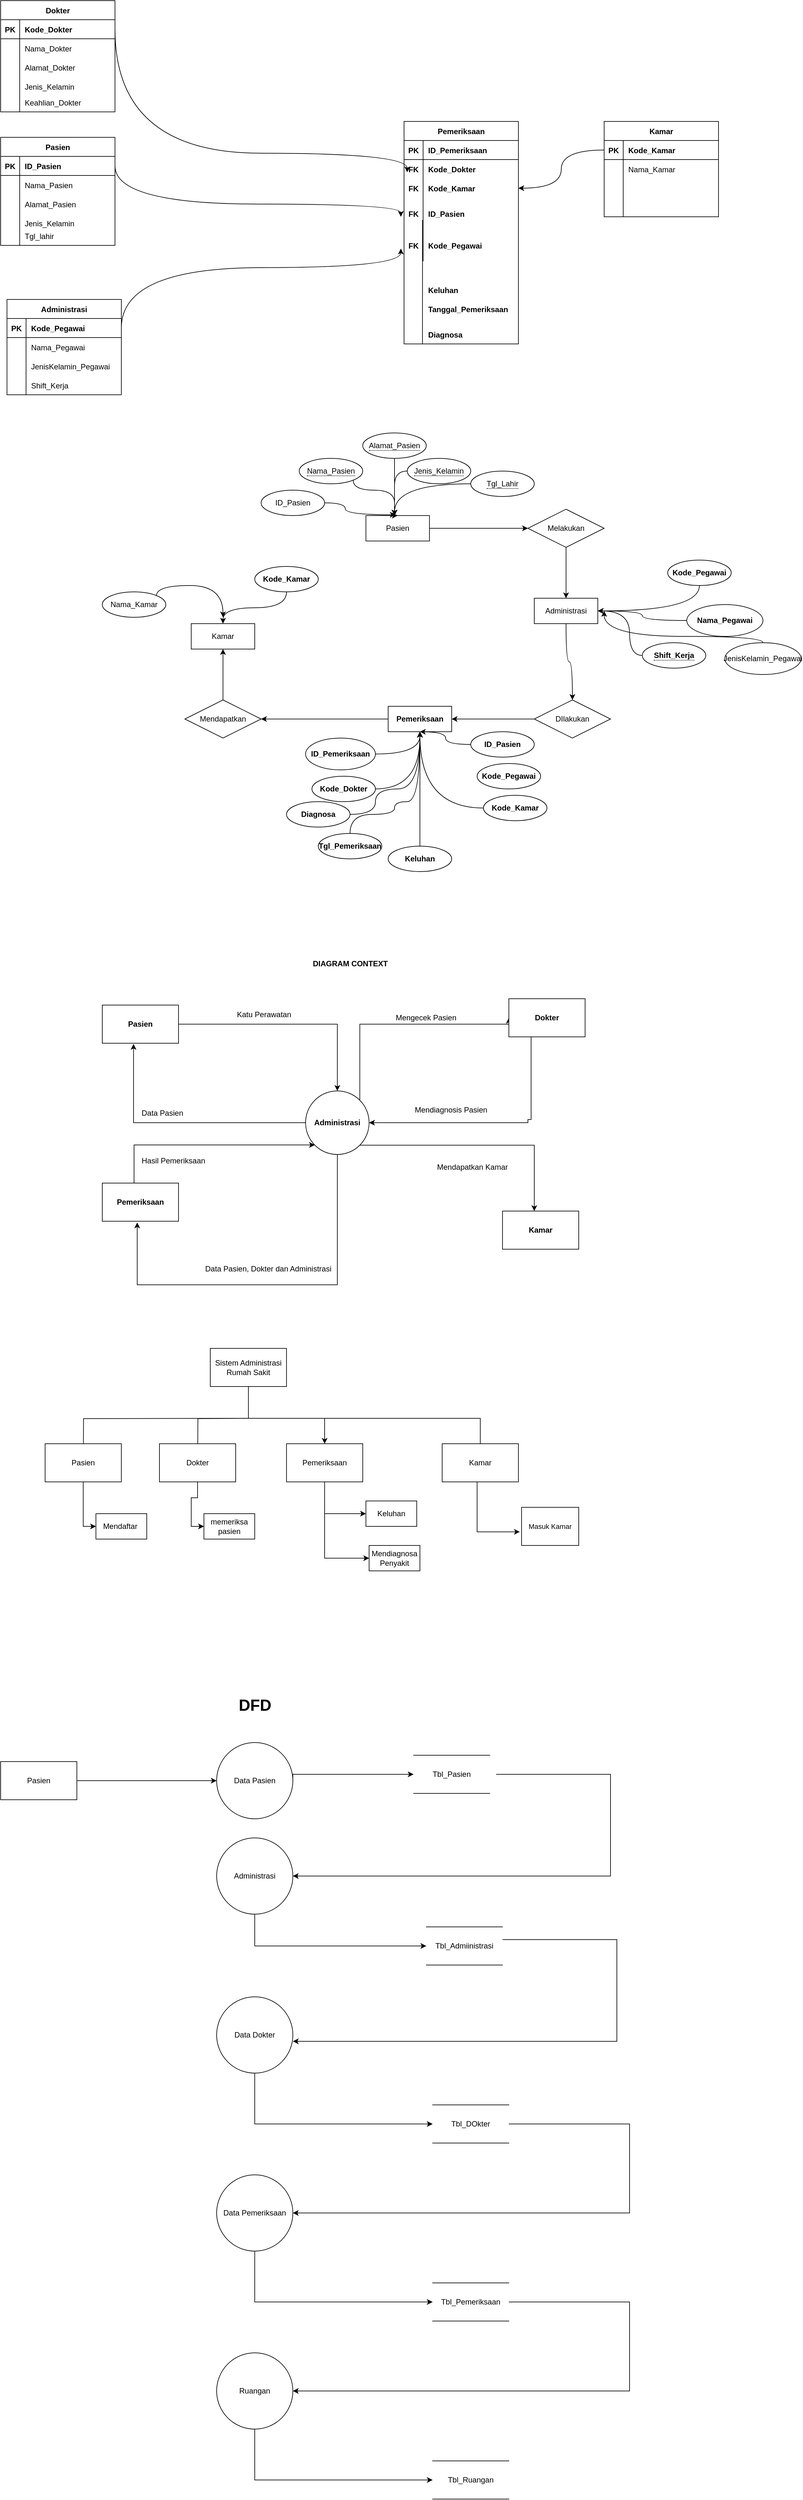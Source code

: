 <mxfile version="20.4.1" type="github">
  <diagram id="4Zpf0-BWA_fjd_u1uYxs" name="Halaman-1">
    <mxGraphModel dx="2074" dy="1794" grid="1" gridSize="10" guides="1" tooltips="1" connect="1" arrows="1" fold="1" page="1" pageScale="1" pageWidth="827" pageHeight="1169" math="0" shadow="0">
      <root>
        <mxCell id="0" />
        <mxCell id="1" parent="0" />
        <mxCell id="i0vCOCOfqdjtQRk0yR_S-37" value="Pasien" style="shape=table;startSize=30;container=1;collapsible=1;childLayout=tableLayout;fixedRows=1;rowLines=0;fontStyle=1;align=center;resizeLast=1;" parent="1" vertex="1">
          <mxGeometry x="-160" y="5" width="180" height="170" as="geometry" />
        </mxCell>
        <mxCell id="i0vCOCOfqdjtQRk0yR_S-38" value="" style="shape=tableRow;horizontal=0;startSize=0;swimlaneHead=0;swimlaneBody=0;fillColor=none;collapsible=0;dropTarget=0;points=[[0,0.5],[1,0.5]];portConstraint=eastwest;top=0;left=0;right=0;bottom=1;" parent="i0vCOCOfqdjtQRk0yR_S-37" vertex="1">
          <mxGeometry y="30" width="180" height="30" as="geometry" />
        </mxCell>
        <mxCell id="i0vCOCOfqdjtQRk0yR_S-39" value="PK" style="shape=partialRectangle;connectable=0;fillColor=none;top=0;left=0;bottom=0;right=0;fontStyle=1;overflow=hidden;" parent="i0vCOCOfqdjtQRk0yR_S-38" vertex="1">
          <mxGeometry width="30" height="30" as="geometry">
            <mxRectangle width="30" height="30" as="alternateBounds" />
          </mxGeometry>
        </mxCell>
        <mxCell id="i0vCOCOfqdjtQRk0yR_S-40" value="ID_Pasien" style="shape=partialRectangle;connectable=0;fillColor=none;top=0;left=0;bottom=0;right=0;align=left;spacingLeft=6;fontStyle=1;overflow=hidden;" parent="i0vCOCOfqdjtQRk0yR_S-38" vertex="1">
          <mxGeometry x="30" width="150" height="30" as="geometry">
            <mxRectangle width="150" height="30" as="alternateBounds" />
          </mxGeometry>
        </mxCell>
        <mxCell id="i0vCOCOfqdjtQRk0yR_S-41" value="" style="shape=tableRow;horizontal=0;startSize=0;swimlaneHead=0;swimlaneBody=0;fillColor=none;collapsible=0;dropTarget=0;points=[[0,0.5],[1,0.5]];portConstraint=eastwest;top=0;left=0;right=0;bottom=0;" parent="i0vCOCOfqdjtQRk0yR_S-37" vertex="1">
          <mxGeometry y="60" width="180" height="30" as="geometry" />
        </mxCell>
        <mxCell id="i0vCOCOfqdjtQRk0yR_S-42" value="" style="shape=partialRectangle;connectable=0;fillColor=none;top=0;left=0;bottom=0;right=0;editable=1;overflow=hidden;" parent="i0vCOCOfqdjtQRk0yR_S-41" vertex="1">
          <mxGeometry width="30" height="30" as="geometry">
            <mxRectangle width="30" height="30" as="alternateBounds" />
          </mxGeometry>
        </mxCell>
        <mxCell id="i0vCOCOfqdjtQRk0yR_S-43" value="Nama_Pasien" style="shape=partialRectangle;connectable=0;fillColor=none;top=0;left=0;bottom=0;right=0;align=left;spacingLeft=6;overflow=hidden;" parent="i0vCOCOfqdjtQRk0yR_S-41" vertex="1">
          <mxGeometry x="30" width="150" height="30" as="geometry">
            <mxRectangle width="150" height="30" as="alternateBounds" />
          </mxGeometry>
        </mxCell>
        <mxCell id="i0vCOCOfqdjtQRk0yR_S-44" value="" style="shape=tableRow;horizontal=0;startSize=0;swimlaneHead=0;swimlaneBody=0;fillColor=none;collapsible=0;dropTarget=0;points=[[0,0.5],[1,0.5]];portConstraint=eastwest;top=0;left=0;right=0;bottom=0;" parent="i0vCOCOfqdjtQRk0yR_S-37" vertex="1">
          <mxGeometry y="90" width="180" height="30" as="geometry" />
        </mxCell>
        <mxCell id="i0vCOCOfqdjtQRk0yR_S-45" value="" style="shape=partialRectangle;connectable=0;fillColor=none;top=0;left=0;bottom=0;right=0;editable=1;overflow=hidden;" parent="i0vCOCOfqdjtQRk0yR_S-44" vertex="1">
          <mxGeometry width="30" height="30" as="geometry">
            <mxRectangle width="30" height="30" as="alternateBounds" />
          </mxGeometry>
        </mxCell>
        <mxCell id="i0vCOCOfqdjtQRk0yR_S-46" value="Alamat_Pasien" style="shape=partialRectangle;connectable=0;fillColor=none;top=0;left=0;bottom=0;right=0;align=left;spacingLeft=6;overflow=hidden;" parent="i0vCOCOfqdjtQRk0yR_S-44" vertex="1">
          <mxGeometry x="30" width="150" height="30" as="geometry">
            <mxRectangle width="150" height="30" as="alternateBounds" />
          </mxGeometry>
        </mxCell>
        <mxCell id="i0vCOCOfqdjtQRk0yR_S-47" value="" style="shape=tableRow;horizontal=0;startSize=0;swimlaneHead=0;swimlaneBody=0;fillColor=none;collapsible=0;dropTarget=0;points=[[0,0.5],[1,0.5]];portConstraint=eastwest;top=0;left=0;right=0;bottom=0;" parent="i0vCOCOfqdjtQRk0yR_S-37" vertex="1">
          <mxGeometry y="120" width="180" height="30" as="geometry" />
        </mxCell>
        <mxCell id="i0vCOCOfqdjtQRk0yR_S-48" value="" style="shape=partialRectangle;connectable=0;fillColor=none;top=0;left=0;bottom=0;right=0;editable=1;overflow=hidden;" parent="i0vCOCOfqdjtQRk0yR_S-47" vertex="1">
          <mxGeometry width="30" height="30" as="geometry">
            <mxRectangle width="30" height="30" as="alternateBounds" />
          </mxGeometry>
        </mxCell>
        <mxCell id="i0vCOCOfqdjtQRk0yR_S-49" value="Jenis_Kelamin" style="shape=partialRectangle;connectable=0;fillColor=none;top=0;left=0;bottom=0;right=0;align=left;spacingLeft=6;overflow=hidden;" parent="i0vCOCOfqdjtQRk0yR_S-47" vertex="1">
          <mxGeometry x="30" width="150" height="30" as="geometry">
            <mxRectangle width="150" height="30" as="alternateBounds" />
          </mxGeometry>
        </mxCell>
        <mxCell id="i0vCOCOfqdjtQRk0yR_S-64" style="edgeStyle=orthogonalEdgeStyle;curved=1;rounded=0;orthogonalLoop=1;jettySize=auto;html=1;entryX=0;entryY=0.5;entryDx=0;entryDy=0;" parent="1" source="i0vCOCOfqdjtQRk0yR_S-65" target="i0vCOCOfqdjtQRk0yR_S-69" edge="1">
          <mxGeometry relative="1" as="geometry" />
        </mxCell>
        <mxCell id="i0vCOCOfqdjtQRk0yR_S-65" value="Pasien" style="whiteSpace=wrap;html=1;align=center;" parent="1" vertex="1">
          <mxGeometry x="415" y="600" width="100" height="40" as="geometry" />
        </mxCell>
        <mxCell id="i0vCOCOfqdjtQRk0yR_S-66" style="edgeStyle=orthogonalEdgeStyle;curved=1;rounded=0;orthogonalLoop=1;jettySize=auto;html=1;entryX=0.5;entryY=0;entryDx=0;entryDy=0;" parent="1" source="i0vCOCOfqdjtQRk0yR_S-67" target="i0vCOCOfqdjtQRk0yR_S-73" edge="1">
          <mxGeometry relative="1" as="geometry" />
        </mxCell>
        <mxCell id="i0vCOCOfqdjtQRk0yR_S-67" value="Administrasi" style="whiteSpace=wrap;html=1;align=center;" parent="1" vertex="1">
          <mxGeometry x="680" y="730" width="100" height="40" as="geometry" />
        </mxCell>
        <mxCell id="i0vCOCOfqdjtQRk0yR_S-68" style="edgeStyle=orthogonalEdgeStyle;curved=1;rounded=0;orthogonalLoop=1;jettySize=auto;html=1;exitX=0.5;exitY=1;exitDx=0;exitDy=0;entryX=0.5;entryY=0;entryDx=0;entryDy=0;" parent="1" source="i0vCOCOfqdjtQRk0yR_S-69" target="i0vCOCOfqdjtQRk0yR_S-67" edge="1">
          <mxGeometry relative="1" as="geometry" />
        </mxCell>
        <mxCell id="i0vCOCOfqdjtQRk0yR_S-69" value="Melakukan" style="shape=rhombus;perimeter=rhombusPerimeter;whiteSpace=wrap;html=1;align=center;" parent="1" vertex="1">
          <mxGeometry x="670" y="590" width="120" height="60" as="geometry" />
        </mxCell>
        <mxCell id="i0vCOCOfqdjtQRk0yR_S-70" style="edgeStyle=orthogonalEdgeStyle;curved=1;rounded=0;orthogonalLoop=1;jettySize=auto;html=1;entryX=1;entryY=0.5;entryDx=0;entryDy=0;" parent="1" source="i0vCOCOfqdjtQRk0yR_S-71" target="i0vCOCOfqdjtQRk0yR_S-75" edge="1">
          <mxGeometry relative="1" as="geometry">
            <mxPoint x="310" y="920" as="targetPoint" />
          </mxGeometry>
        </mxCell>
        <mxCell id="i0vCOCOfqdjtQRk0yR_S-71" value="&lt;span style=&quot;font-weight: 700;&quot;&gt;Pemeriksaan&lt;/span&gt;" style="whiteSpace=wrap;html=1;align=center;" parent="1" vertex="1">
          <mxGeometry x="450" y="900" width="100" height="40" as="geometry" />
        </mxCell>
        <mxCell id="i0vCOCOfqdjtQRk0yR_S-72" style="edgeStyle=orthogonalEdgeStyle;curved=1;rounded=0;orthogonalLoop=1;jettySize=auto;html=1;" parent="1" source="i0vCOCOfqdjtQRk0yR_S-73" target="i0vCOCOfqdjtQRk0yR_S-71" edge="1">
          <mxGeometry relative="1" as="geometry" />
        </mxCell>
        <mxCell id="i0vCOCOfqdjtQRk0yR_S-73" value="DIlakukan" style="shape=rhombus;perimeter=rhombusPerimeter;whiteSpace=wrap;html=1;align=center;" parent="1" vertex="1">
          <mxGeometry x="680" y="890" width="120" height="60" as="geometry" />
        </mxCell>
        <mxCell id="i0vCOCOfqdjtQRk0yR_S-74" style="edgeStyle=orthogonalEdgeStyle;curved=1;rounded=0;orthogonalLoop=1;jettySize=auto;html=1;entryX=0.5;entryY=1;entryDx=0;entryDy=0;" parent="1" source="i0vCOCOfqdjtQRk0yR_S-75" target="i0vCOCOfqdjtQRk0yR_S-76" edge="1">
          <mxGeometry relative="1" as="geometry" />
        </mxCell>
        <mxCell id="i0vCOCOfqdjtQRk0yR_S-75" value="Mendapatkan" style="shape=rhombus;perimeter=rhombusPerimeter;whiteSpace=wrap;html=1;align=center;" parent="1" vertex="1">
          <mxGeometry x="130" y="890" width="120" height="60" as="geometry" />
        </mxCell>
        <mxCell id="i0vCOCOfqdjtQRk0yR_S-76" value="Kamar" style="whiteSpace=wrap;html=1;align=center;" parent="1" vertex="1">
          <mxGeometry x="140" y="770" width="100" height="40" as="geometry" />
        </mxCell>
        <mxCell id="i0vCOCOfqdjtQRk0yR_S-77" style="edgeStyle=orthogonalEdgeStyle;rounded=0;orthogonalLoop=1;jettySize=auto;html=1;curved=1;entryX=0.468;entryY=-0.032;entryDx=0;entryDy=0;entryPerimeter=0;" parent="1" source="i0vCOCOfqdjtQRk0yR_S-78" target="i0vCOCOfqdjtQRk0yR_S-65" edge="1">
          <mxGeometry relative="1" as="geometry">
            <mxPoint x="410" y="610" as="targetPoint" />
          </mxGeometry>
        </mxCell>
        <mxCell id="i0vCOCOfqdjtQRk0yR_S-78" value="ID_Pasien" style="ellipse;whiteSpace=wrap;html=1;align=center;" parent="1" vertex="1">
          <mxGeometry x="250" y="560" width="100" height="40" as="geometry" />
        </mxCell>
        <mxCell id="i0vCOCOfqdjtQRk0yR_S-79" style="edgeStyle=orthogonalEdgeStyle;curved=1;rounded=0;orthogonalLoop=1;jettySize=auto;html=1;entryX=0.5;entryY=0;entryDx=0;entryDy=0;" parent="1" source="i0vCOCOfqdjtQRk0yR_S-80" target="i0vCOCOfqdjtQRk0yR_S-65" edge="1">
          <mxGeometry relative="1" as="geometry">
            <Array as="points">
              <mxPoint x="395" y="560" />
              <mxPoint x="460" y="560" />
              <mxPoint x="460" y="600" />
            </Array>
          </mxGeometry>
        </mxCell>
        <mxCell id="i0vCOCOfqdjtQRk0yR_S-80" value="&lt;span style=&quot;border-bottom: 1px dotted&quot;&gt;Nama_Pasien&lt;/span&gt;" style="ellipse;whiteSpace=wrap;html=1;align=center;" parent="1" vertex="1">
          <mxGeometry x="310" y="510" width="100" height="40" as="geometry" />
        </mxCell>
        <mxCell id="i0vCOCOfqdjtQRk0yR_S-81" style="edgeStyle=orthogonalEdgeStyle;curved=1;rounded=0;orthogonalLoop=1;jettySize=auto;html=1;" parent="1" source="i0vCOCOfqdjtQRk0yR_S-82" edge="1">
          <mxGeometry relative="1" as="geometry">
            <mxPoint x="460" y="600" as="targetPoint" />
          </mxGeometry>
        </mxCell>
        <mxCell id="i0vCOCOfqdjtQRk0yR_S-82" value="&lt;span style=&quot;border-bottom: 1px dotted&quot;&gt;Alamat_Pasien&lt;/span&gt;" style="ellipse;whiteSpace=wrap;html=1;align=center;" parent="1" vertex="1">
          <mxGeometry x="410" y="470" width="100" height="40" as="geometry" />
        </mxCell>
        <mxCell id="i0vCOCOfqdjtQRk0yR_S-83" style="edgeStyle=orthogonalEdgeStyle;curved=1;rounded=0;orthogonalLoop=1;jettySize=auto;html=1;" parent="1" source="i0vCOCOfqdjtQRk0yR_S-84" edge="1">
          <mxGeometry relative="1" as="geometry">
            <mxPoint x="460" y="600" as="targetPoint" />
          </mxGeometry>
        </mxCell>
        <mxCell id="i0vCOCOfqdjtQRk0yR_S-84" value="&lt;span style=&quot;border-bottom: 1px dotted&quot;&gt;Jenis_Kelamin&lt;/span&gt;" style="ellipse;whiteSpace=wrap;html=1;align=center;" parent="1" vertex="1">
          <mxGeometry x="480" y="510" width="100" height="40" as="geometry" />
        </mxCell>
        <mxCell id="i0vCOCOfqdjtQRk0yR_S-85" style="edgeStyle=orthogonalEdgeStyle;curved=1;rounded=0;orthogonalLoop=1;jettySize=auto;html=1;" parent="1" source="i0vCOCOfqdjtQRk0yR_S-82" edge="1">
          <mxGeometry relative="1" as="geometry">
            <mxPoint x="520.0" y="550" as="sourcePoint" />
            <mxPoint x="460" y="600" as="targetPoint" />
          </mxGeometry>
        </mxCell>
        <mxCell id="i0vCOCOfqdjtQRk0yR_S-88" style="edgeStyle=orthogonalEdgeStyle;curved=1;rounded=0;orthogonalLoop=1;jettySize=auto;html=1;" parent="1" source="i0vCOCOfqdjtQRk0yR_S-89" edge="1">
          <mxGeometry relative="1" as="geometry">
            <mxPoint x="780" y="750" as="targetPoint" />
            <Array as="points">
              <mxPoint x="940" y="750" />
            </Array>
          </mxGeometry>
        </mxCell>
        <mxCell id="i0vCOCOfqdjtQRk0yR_S-89" value="&lt;span style=&quot;font-weight: 700; text-align: left;&quot;&gt;Kode_Pegawai&lt;/span&gt;" style="ellipse;whiteSpace=wrap;html=1;align=center;" parent="1" vertex="1">
          <mxGeometry x="890" y="670" width="100" height="40" as="geometry" />
        </mxCell>
        <mxCell id="i0vCOCOfqdjtQRk0yR_S-92" style="edgeStyle=orthogonalEdgeStyle;curved=1;rounded=0;orthogonalLoop=1;jettySize=auto;html=1;" parent="1" source="i0vCOCOfqdjtQRk0yR_S-93" edge="1">
          <mxGeometry relative="1" as="geometry">
            <mxPoint x="780" y="750" as="targetPoint" />
            <Array as="points">
              <mxPoint x="830" y="750" />
            </Array>
          </mxGeometry>
        </mxCell>
        <mxCell id="i0vCOCOfqdjtQRk0yR_S-93" value="&lt;span style=&quot;border-bottom: 1px dotted&quot;&gt;&lt;b&gt;Shift_Kerja&lt;/b&gt;&lt;/span&gt;" style="ellipse;whiteSpace=wrap;html=1;align=center;" parent="1" vertex="1">
          <mxGeometry x="850" y="800" width="100" height="40" as="geometry" />
        </mxCell>
        <mxCell id="i0vCOCOfqdjtQRk0yR_S-94" style="edgeStyle=orthogonalEdgeStyle;curved=1;rounded=0;orthogonalLoop=1;jettySize=auto;html=1;" parent="1" source="i0vCOCOfqdjtQRk0yR_S-95" edge="1">
          <mxGeometry relative="1" as="geometry">
            <mxPoint x="500" y="940" as="targetPoint" />
          </mxGeometry>
        </mxCell>
        <mxCell id="i0vCOCOfqdjtQRk0yR_S-95" value="&lt;span style=&quot;font-weight: 700; text-align: left;&quot;&gt;ID_Pasien&lt;/span&gt;" style="ellipse;whiteSpace=wrap;html=1;align=center;" parent="1" vertex="1">
          <mxGeometry x="580" y="940" width="100" height="40" as="geometry" />
        </mxCell>
        <mxCell id="i0vCOCOfqdjtQRk0yR_S-96" style="edgeStyle=orthogonalEdgeStyle;curved=1;rounded=0;orthogonalLoop=1;jettySize=auto;html=1;" parent="1" source="i0vCOCOfqdjtQRk0yR_S-97" edge="1">
          <mxGeometry relative="1" as="geometry">
            <mxPoint x="500" y="940" as="targetPoint" />
          </mxGeometry>
        </mxCell>
        <mxCell id="i0vCOCOfqdjtQRk0yR_S-97" value="&lt;span style=&quot;font-weight: 700; text-align: left;&quot;&gt;Kode_Dokter&lt;/span&gt;" style="ellipse;whiteSpace=wrap;html=1;align=center;" parent="1" vertex="1">
          <mxGeometry x="330" y="1010" width="100" height="40" as="geometry" />
        </mxCell>
        <mxCell id="i0vCOCOfqdjtQRk0yR_S-98" style="edgeStyle=orthogonalEdgeStyle;curved=1;rounded=0;orthogonalLoop=1;jettySize=auto;html=1;" parent="1" source="i0vCOCOfqdjtQRk0yR_S-99" edge="1">
          <mxGeometry relative="1" as="geometry">
            <mxPoint x="500" y="940" as="targetPoint" />
          </mxGeometry>
        </mxCell>
        <mxCell id="i0vCOCOfqdjtQRk0yR_S-99" value="&lt;span style=&quot;font-weight: 700; text-align: left;&quot;&gt;Kode_Kamar&lt;/span&gt;" style="ellipse;whiteSpace=wrap;html=1;align=center;" parent="1" vertex="1">
          <mxGeometry x="600" y="1040" width="100" height="40" as="geometry" />
        </mxCell>
        <mxCell id="i0vCOCOfqdjtQRk0yR_S-100" style="edgeStyle=orthogonalEdgeStyle;curved=1;rounded=0;orthogonalLoop=1;jettySize=auto;html=1;entryX=0.5;entryY=1;entryDx=0;entryDy=0;" parent="1" source="i0vCOCOfqdjtQRk0yR_S-101" target="i0vCOCOfqdjtQRk0yR_S-71" edge="1">
          <mxGeometry relative="1" as="geometry" />
        </mxCell>
        <mxCell id="i0vCOCOfqdjtQRk0yR_S-101" value="&lt;span style=&quot;font-weight: 700; text-align: left;&quot;&gt;ID_Pemeriksaan&lt;/span&gt;" style="ellipse;whiteSpace=wrap;html=1;align=center;" parent="1" vertex="1">
          <mxGeometry x="320" y="950" width="110" height="50" as="geometry" />
        </mxCell>
        <mxCell id="i0vCOCOfqdjtQRk0yR_S-102" style="edgeStyle=orthogonalEdgeStyle;curved=1;rounded=0;orthogonalLoop=1;jettySize=auto;html=1;entryX=0.5;entryY=0;entryDx=0;entryDy=0;" parent="1" source="i0vCOCOfqdjtQRk0yR_S-103" target="i0vCOCOfqdjtQRk0yR_S-76" edge="1">
          <mxGeometry relative="1" as="geometry" />
        </mxCell>
        <mxCell id="i0vCOCOfqdjtQRk0yR_S-103" value="&lt;span style=&quot;font-weight: 700; text-align: left;&quot;&gt;Kode_Kamar&lt;/span&gt;" style="ellipse;whiteSpace=wrap;html=1;align=center;" parent="1" vertex="1">
          <mxGeometry x="240" y="680" width="100" height="40" as="geometry" />
        </mxCell>
        <mxCell id="i0vCOCOfqdjtQRk0yR_S-108" style="edgeStyle=orthogonalEdgeStyle;curved=1;rounded=0;orthogonalLoop=1;jettySize=auto;html=1;exitX=1;exitY=0;exitDx=0;exitDy=0;" parent="1" source="i0vCOCOfqdjtQRk0yR_S-109" edge="1">
          <mxGeometry relative="1" as="geometry">
            <mxPoint x="190" y="760.0" as="targetPoint" />
            <Array as="points">
              <mxPoint x="85" y="710" />
              <mxPoint x="190" y="710" />
            </Array>
          </mxGeometry>
        </mxCell>
        <mxCell id="i0vCOCOfqdjtQRk0yR_S-109" value="&lt;span style=&quot;text-align: left;&quot;&gt;Nama_Kamar&lt;/span&gt;" style="ellipse;whiteSpace=wrap;html=1;align=center;" parent="1" vertex="1">
          <mxGeometry y="720" width="100" height="40" as="geometry" />
        </mxCell>
        <mxCell id="i0vCOCOfqdjtQRk0yR_S-110" style="edgeStyle=orthogonalEdgeStyle;rounded=0;orthogonalLoop=1;jettySize=auto;html=1;entryX=1;entryY=0.5;entryDx=0;entryDy=0;curved=1;" parent="1" source="i0vCOCOfqdjtQRk0yR_S-111" target="i0vCOCOfqdjtQRk0yR_S-67" edge="1">
          <mxGeometry relative="1" as="geometry" />
        </mxCell>
        <mxCell id="i0vCOCOfqdjtQRk0yR_S-111" value="&lt;span style=&quot;font-weight: 700; text-align: left;&quot;&gt;Nama_Pegawai&lt;/span&gt;" style="ellipse;whiteSpace=wrap;html=1;align=center;" parent="1" vertex="1">
          <mxGeometry x="920" y="740" width="120" height="50" as="geometry" />
        </mxCell>
        <mxCell id="i0vCOCOfqdjtQRk0yR_S-114" value="" style="endArrow=none;html=1;rounded=0;" parent="1" edge="1">
          <mxGeometry relative="1" as="geometry">
            <mxPoint x="-130" y="35" as="sourcePoint" />
            <mxPoint x="-130" y="175" as="targetPoint" />
          </mxGeometry>
        </mxCell>
        <mxCell id="i0vCOCOfqdjtQRk0yR_S-115" value="" style="shape=tableRow;horizontal=0;startSize=0;swimlaneHead=0;swimlaneBody=0;fillColor=none;collapsible=0;dropTarget=0;points=[[0,0.5],[1,0.5]];portConstraint=eastwest;top=0;left=0;right=0;bottom=0;" parent="1" vertex="1">
          <mxGeometry x="-160" y="145" width="180" height="30" as="geometry" />
        </mxCell>
        <mxCell id="i0vCOCOfqdjtQRk0yR_S-116" value="" style="shape=partialRectangle;connectable=0;fillColor=none;top=0;left=0;bottom=0;right=0;editable=1;overflow=hidden;" parent="i0vCOCOfqdjtQRk0yR_S-115" vertex="1">
          <mxGeometry width="30" height="30" as="geometry">
            <mxRectangle width="30" height="30" as="alternateBounds" />
          </mxGeometry>
        </mxCell>
        <mxCell id="i0vCOCOfqdjtQRk0yR_S-117" value="Tgl_lahir" style="shape=partialRectangle;connectable=0;fillColor=none;top=0;left=0;bottom=0;right=0;align=left;spacingLeft=6;overflow=hidden;" parent="i0vCOCOfqdjtQRk0yR_S-115" vertex="1">
          <mxGeometry x="30" width="150" height="30" as="geometry">
            <mxRectangle width="150" height="30" as="alternateBounds" />
          </mxGeometry>
        </mxCell>
        <mxCell id="i0vCOCOfqdjtQRk0yR_S-118" value="&lt;span style=&quot;border-bottom: 1px dotted&quot;&gt;Tgl_Lahir&lt;/span&gt;" style="ellipse;whiteSpace=wrap;html=1;align=center;" parent="1" vertex="1">
          <mxGeometry x="580" y="530" width="100" height="40" as="geometry" />
        </mxCell>
        <mxCell id="i0vCOCOfqdjtQRk0yR_S-119" style="edgeStyle=orthogonalEdgeStyle;curved=1;rounded=0;orthogonalLoop=1;jettySize=auto;html=1;exitX=0;exitY=0.5;exitDx=0;exitDy=0;" parent="1" source="i0vCOCOfqdjtQRk0yR_S-118" edge="1">
          <mxGeometry relative="1" as="geometry">
            <mxPoint x="470" y="520" as="sourcePoint" />
            <mxPoint x="460" y="600" as="targetPoint" />
          </mxGeometry>
        </mxCell>
        <mxCell id="b2p_P8Qh_fXZOz1itjOQ-1" value="Kamar" style="shape=table;startSize=30;container=1;collapsible=1;childLayout=tableLayout;fixedRows=1;rowLines=0;fontStyle=1;align=center;resizeLast=1;" vertex="1" parent="1">
          <mxGeometry x="790" y="-20" width="180" height="150" as="geometry" />
        </mxCell>
        <mxCell id="b2p_P8Qh_fXZOz1itjOQ-2" value="" style="shape=tableRow;horizontal=0;startSize=0;swimlaneHead=0;swimlaneBody=0;fillColor=none;collapsible=0;dropTarget=0;points=[[0,0.5],[1,0.5]];portConstraint=eastwest;top=0;left=0;right=0;bottom=1;" vertex="1" parent="b2p_P8Qh_fXZOz1itjOQ-1">
          <mxGeometry y="30" width="180" height="30" as="geometry" />
        </mxCell>
        <mxCell id="b2p_P8Qh_fXZOz1itjOQ-3" value="PK" style="shape=partialRectangle;connectable=0;fillColor=none;top=0;left=0;bottom=0;right=0;fontStyle=1;overflow=hidden;" vertex="1" parent="b2p_P8Qh_fXZOz1itjOQ-2">
          <mxGeometry width="30" height="30" as="geometry">
            <mxRectangle width="30" height="30" as="alternateBounds" />
          </mxGeometry>
        </mxCell>
        <mxCell id="b2p_P8Qh_fXZOz1itjOQ-4" value="Kode_Kamar" style="shape=partialRectangle;connectable=0;fillColor=none;top=0;left=0;bottom=0;right=0;align=left;spacingLeft=6;fontStyle=1;overflow=hidden;" vertex="1" parent="b2p_P8Qh_fXZOz1itjOQ-2">
          <mxGeometry x="30" width="150" height="30" as="geometry">
            <mxRectangle width="150" height="30" as="alternateBounds" />
          </mxGeometry>
        </mxCell>
        <mxCell id="b2p_P8Qh_fXZOz1itjOQ-5" value="" style="shape=tableRow;horizontal=0;startSize=0;swimlaneHead=0;swimlaneBody=0;fillColor=none;collapsible=0;dropTarget=0;points=[[0,0.5],[1,0.5]];portConstraint=eastwest;top=0;left=0;right=0;bottom=0;" vertex="1" parent="b2p_P8Qh_fXZOz1itjOQ-1">
          <mxGeometry y="60" width="180" height="30" as="geometry" />
        </mxCell>
        <mxCell id="b2p_P8Qh_fXZOz1itjOQ-6" value="" style="shape=partialRectangle;connectable=0;fillColor=none;top=0;left=0;bottom=0;right=0;editable=1;overflow=hidden;" vertex="1" parent="b2p_P8Qh_fXZOz1itjOQ-5">
          <mxGeometry width="30" height="30" as="geometry">
            <mxRectangle width="30" height="30" as="alternateBounds" />
          </mxGeometry>
        </mxCell>
        <mxCell id="b2p_P8Qh_fXZOz1itjOQ-7" value="Nama_Kamar" style="shape=partialRectangle;connectable=0;fillColor=none;top=0;left=0;bottom=0;right=0;align=left;spacingLeft=6;overflow=hidden;" vertex="1" parent="b2p_P8Qh_fXZOz1itjOQ-5">
          <mxGeometry x="30" width="150" height="30" as="geometry">
            <mxRectangle width="150" height="30" as="alternateBounds" />
          </mxGeometry>
        </mxCell>
        <mxCell id="b2p_P8Qh_fXZOz1itjOQ-8" value="" style="shape=tableRow;horizontal=0;startSize=0;swimlaneHead=0;swimlaneBody=0;fillColor=none;collapsible=0;dropTarget=0;points=[[0,0.5],[1,0.5]];portConstraint=eastwest;top=0;left=0;right=0;bottom=0;" vertex="1" parent="b2p_P8Qh_fXZOz1itjOQ-1">
          <mxGeometry y="90" width="180" height="30" as="geometry" />
        </mxCell>
        <mxCell id="b2p_P8Qh_fXZOz1itjOQ-9" value="" style="shape=partialRectangle;connectable=0;fillColor=none;top=0;left=0;bottom=0;right=0;editable=1;overflow=hidden;" vertex="1" parent="b2p_P8Qh_fXZOz1itjOQ-8">
          <mxGeometry width="30" height="30" as="geometry">
            <mxRectangle width="30" height="30" as="alternateBounds" />
          </mxGeometry>
        </mxCell>
        <mxCell id="b2p_P8Qh_fXZOz1itjOQ-10" value="" style="shape=partialRectangle;connectable=0;fillColor=none;top=0;left=0;bottom=0;right=0;align=left;spacingLeft=6;overflow=hidden;" vertex="1" parent="b2p_P8Qh_fXZOz1itjOQ-8">
          <mxGeometry x="30" width="150" height="30" as="geometry">
            <mxRectangle width="150" height="30" as="alternateBounds" />
          </mxGeometry>
        </mxCell>
        <mxCell id="b2p_P8Qh_fXZOz1itjOQ-11" value="" style="shape=tableRow;horizontal=0;startSize=0;swimlaneHead=0;swimlaneBody=0;fillColor=none;collapsible=0;dropTarget=0;points=[[0,0.5],[1,0.5]];portConstraint=eastwest;top=0;left=0;right=0;bottom=0;" vertex="1" parent="b2p_P8Qh_fXZOz1itjOQ-1">
          <mxGeometry y="120" width="180" height="30" as="geometry" />
        </mxCell>
        <mxCell id="b2p_P8Qh_fXZOz1itjOQ-12" value="" style="shape=partialRectangle;connectable=0;fillColor=none;top=0;left=0;bottom=0;right=0;editable=1;overflow=hidden;" vertex="1" parent="b2p_P8Qh_fXZOz1itjOQ-11">
          <mxGeometry width="30" height="30" as="geometry">
            <mxRectangle width="30" height="30" as="alternateBounds" />
          </mxGeometry>
        </mxCell>
        <mxCell id="b2p_P8Qh_fXZOz1itjOQ-13" value="" style="shape=partialRectangle;connectable=0;fillColor=none;top=0;left=0;bottom=0;right=0;align=left;spacingLeft=6;overflow=hidden;" vertex="1" parent="b2p_P8Qh_fXZOz1itjOQ-11">
          <mxGeometry x="30" width="150" height="30" as="geometry">
            <mxRectangle width="150" height="30" as="alternateBounds" />
          </mxGeometry>
        </mxCell>
        <mxCell id="b2p_P8Qh_fXZOz1itjOQ-14" value="Dokter" style="shape=table;startSize=30;container=1;collapsible=1;childLayout=tableLayout;fixedRows=1;rowLines=0;fontStyle=1;align=center;resizeLast=1;" vertex="1" parent="1">
          <mxGeometry x="-160" y="-210" width="180" height="175" as="geometry" />
        </mxCell>
        <mxCell id="b2p_P8Qh_fXZOz1itjOQ-15" value="" style="shape=tableRow;horizontal=0;startSize=0;swimlaneHead=0;swimlaneBody=0;fillColor=none;collapsible=0;dropTarget=0;points=[[0,0.5],[1,0.5]];portConstraint=eastwest;top=0;left=0;right=0;bottom=1;" vertex="1" parent="b2p_P8Qh_fXZOz1itjOQ-14">
          <mxGeometry y="30" width="180" height="30" as="geometry" />
        </mxCell>
        <mxCell id="b2p_P8Qh_fXZOz1itjOQ-16" value="PK" style="shape=partialRectangle;connectable=0;fillColor=none;top=0;left=0;bottom=0;right=0;fontStyle=1;overflow=hidden;" vertex="1" parent="b2p_P8Qh_fXZOz1itjOQ-15">
          <mxGeometry width="30" height="30" as="geometry">
            <mxRectangle width="30" height="30" as="alternateBounds" />
          </mxGeometry>
        </mxCell>
        <mxCell id="b2p_P8Qh_fXZOz1itjOQ-17" value="Kode_Dokter" style="shape=partialRectangle;connectable=0;fillColor=none;top=0;left=0;bottom=0;right=0;align=left;spacingLeft=6;fontStyle=1;overflow=hidden;" vertex="1" parent="b2p_P8Qh_fXZOz1itjOQ-15">
          <mxGeometry x="30" width="150" height="30" as="geometry">
            <mxRectangle width="150" height="30" as="alternateBounds" />
          </mxGeometry>
        </mxCell>
        <mxCell id="b2p_P8Qh_fXZOz1itjOQ-18" value="" style="shape=tableRow;horizontal=0;startSize=0;swimlaneHead=0;swimlaneBody=0;fillColor=none;collapsible=0;dropTarget=0;points=[[0,0.5],[1,0.5]];portConstraint=eastwest;top=0;left=0;right=0;bottom=0;" vertex="1" parent="b2p_P8Qh_fXZOz1itjOQ-14">
          <mxGeometry y="60" width="180" height="30" as="geometry" />
        </mxCell>
        <mxCell id="b2p_P8Qh_fXZOz1itjOQ-19" value="" style="shape=partialRectangle;connectable=0;fillColor=none;top=0;left=0;bottom=0;right=0;editable=1;overflow=hidden;" vertex="1" parent="b2p_P8Qh_fXZOz1itjOQ-18">
          <mxGeometry width="30" height="30" as="geometry">
            <mxRectangle width="30" height="30" as="alternateBounds" />
          </mxGeometry>
        </mxCell>
        <mxCell id="b2p_P8Qh_fXZOz1itjOQ-20" value="Nama_Dokter" style="shape=partialRectangle;connectable=0;fillColor=none;top=0;left=0;bottom=0;right=0;align=left;spacingLeft=6;overflow=hidden;" vertex="1" parent="b2p_P8Qh_fXZOz1itjOQ-18">
          <mxGeometry x="30" width="150" height="30" as="geometry">
            <mxRectangle width="150" height="30" as="alternateBounds" />
          </mxGeometry>
        </mxCell>
        <mxCell id="b2p_P8Qh_fXZOz1itjOQ-21" value="" style="shape=tableRow;horizontal=0;startSize=0;swimlaneHead=0;swimlaneBody=0;fillColor=none;collapsible=0;dropTarget=0;points=[[0,0.5],[1,0.5]];portConstraint=eastwest;top=0;left=0;right=0;bottom=0;" vertex="1" parent="b2p_P8Qh_fXZOz1itjOQ-14">
          <mxGeometry y="90" width="180" height="30" as="geometry" />
        </mxCell>
        <mxCell id="b2p_P8Qh_fXZOz1itjOQ-22" value="" style="shape=partialRectangle;connectable=0;fillColor=none;top=0;left=0;bottom=0;right=0;editable=1;overflow=hidden;" vertex="1" parent="b2p_P8Qh_fXZOz1itjOQ-21">
          <mxGeometry width="30" height="30" as="geometry">
            <mxRectangle width="30" height="30" as="alternateBounds" />
          </mxGeometry>
        </mxCell>
        <mxCell id="b2p_P8Qh_fXZOz1itjOQ-23" value="Alamat_Dokter" style="shape=partialRectangle;connectable=0;fillColor=none;top=0;left=0;bottom=0;right=0;align=left;spacingLeft=6;overflow=hidden;" vertex="1" parent="b2p_P8Qh_fXZOz1itjOQ-21">
          <mxGeometry x="30" width="150" height="30" as="geometry">
            <mxRectangle width="150" height="30" as="alternateBounds" />
          </mxGeometry>
        </mxCell>
        <mxCell id="b2p_P8Qh_fXZOz1itjOQ-24" value="" style="shape=tableRow;horizontal=0;startSize=0;swimlaneHead=0;swimlaneBody=0;fillColor=none;collapsible=0;dropTarget=0;points=[[0,0.5],[1,0.5]];portConstraint=eastwest;top=0;left=0;right=0;bottom=0;" vertex="1" parent="b2p_P8Qh_fXZOz1itjOQ-14">
          <mxGeometry y="120" width="180" height="30" as="geometry" />
        </mxCell>
        <mxCell id="b2p_P8Qh_fXZOz1itjOQ-25" value="" style="shape=partialRectangle;connectable=0;fillColor=none;top=0;left=0;bottom=0;right=0;editable=1;overflow=hidden;" vertex="1" parent="b2p_P8Qh_fXZOz1itjOQ-24">
          <mxGeometry width="30" height="30" as="geometry">
            <mxRectangle width="30" height="30" as="alternateBounds" />
          </mxGeometry>
        </mxCell>
        <mxCell id="b2p_P8Qh_fXZOz1itjOQ-26" value="Jenis_Kelamin" style="shape=partialRectangle;connectable=0;fillColor=none;top=0;left=0;bottom=0;right=0;align=left;spacingLeft=6;overflow=hidden;" vertex="1" parent="b2p_P8Qh_fXZOz1itjOQ-24">
          <mxGeometry x="30" width="150" height="30" as="geometry">
            <mxRectangle width="150" height="30" as="alternateBounds" />
          </mxGeometry>
        </mxCell>
        <mxCell id="b2p_P8Qh_fXZOz1itjOQ-27" value="Keahlian_Dokter" style="shape=partialRectangle;connectable=0;fillColor=none;top=0;left=0;bottom=0;right=0;align=left;spacingLeft=6;overflow=hidden;" vertex="1" parent="1">
          <mxGeometry x="-130" y="-65" width="150" height="30" as="geometry">
            <mxRectangle width="150" height="30" as="alternateBounds" />
          </mxGeometry>
        </mxCell>
        <mxCell id="b2p_P8Qh_fXZOz1itjOQ-28" value="" style="endArrow=none;html=1;rounded=0;" edge="1" parent="1">
          <mxGeometry relative="1" as="geometry">
            <mxPoint x="-130" y="-175" as="sourcePoint" />
            <mxPoint x="-130" y="-35" as="targetPoint" />
          </mxGeometry>
        </mxCell>
        <mxCell id="b2p_P8Qh_fXZOz1itjOQ-29" value="" style="shape=tableRow;horizontal=0;startSize=0;swimlaneHead=0;swimlaneBody=0;fillColor=none;collapsible=0;dropTarget=0;points=[[0,0.5],[1,0.5]];portConstraint=eastwest;top=0;left=0;right=0;bottom=0;" vertex="1" parent="1">
          <mxGeometry x="465" y="130" width="180" height="30" as="geometry" />
        </mxCell>
        <mxCell id="b2p_P8Qh_fXZOz1itjOQ-30" value="" style="shape=partialRectangle;connectable=0;fillColor=none;top=0;left=0;bottom=0;right=0;editable=1;overflow=hidden;" vertex="1" parent="b2p_P8Qh_fXZOz1itjOQ-29">
          <mxGeometry width="30" height="30" as="geometry">
            <mxRectangle width="30" height="30" as="alternateBounds" />
          </mxGeometry>
        </mxCell>
        <mxCell id="b2p_P8Qh_fXZOz1itjOQ-31" value="Pemeriksaan" style="shape=table;startSize=30;container=1;collapsible=1;childLayout=tableLayout;fixedRows=1;rowLines=0;fontStyle=1;align=center;resizeLast=1;" vertex="1" parent="1">
          <mxGeometry x="475" y="-20" width="180" height="350" as="geometry" />
        </mxCell>
        <mxCell id="b2p_P8Qh_fXZOz1itjOQ-32" value="" style="shape=tableRow;horizontal=0;startSize=0;swimlaneHead=0;swimlaneBody=0;fillColor=none;collapsible=0;dropTarget=0;points=[[0,0.5],[1,0.5]];portConstraint=eastwest;top=0;left=0;right=0;bottom=1;" vertex="1" parent="b2p_P8Qh_fXZOz1itjOQ-31">
          <mxGeometry y="30" width="180" height="30" as="geometry" />
        </mxCell>
        <mxCell id="b2p_P8Qh_fXZOz1itjOQ-33" value="PK" style="shape=partialRectangle;connectable=0;fillColor=none;top=0;left=0;bottom=0;right=0;fontStyle=1;overflow=hidden;" vertex="1" parent="b2p_P8Qh_fXZOz1itjOQ-32">
          <mxGeometry width="30" height="30" as="geometry">
            <mxRectangle width="30" height="30" as="alternateBounds" />
          </mxGeometry>
        </mxCell>
        <mxCell id="b2p_P8Qh_fXZOz1itjOQ-34" value="ID_Pemeriksaan" style="shape=partialRectangle;connectable=0;fillColor=none;top=0;left=0;bottom=0;right=0;align=left;spacingLeft=6;fontStyle=1;overflow=hidden;" vertex="1" parent="b2p_P8Qh_fXZOz1itjOQ-32">
          <mxGeometry x="30" width="150" height="30" as="geometry">
            <mxRectangle width="150" height="30" as="alternateBounds" />
          </mxGeometry>
        </mxCell>
        <mxCell id="b2p_P8Qh_fXZOz1itjOQ-35" value="" style="shape=tableRow;horizontal=0;startSize=0;swimlaneHead=0;swimlaneBody=0;fillColor=none;collapsible=0;dropTarget=0;points=[[0,0.5],[1,0.5]];portConstraint=eastwest;top=0;left=0;right=0;bottom=0;" vertex="1" parent="b2p_P8Qh_fXZOz1itjOQ-31">
          <mxGeometry y="60" width="180" height="30" as="geometry" />
        </mxCell>
        <mxCell id="b2p_P8Qh_fXZOz1itjOQ-36" value="" style="shape=partialRectangle;connectable=0;fillColor=none;top=0;left=0;bottom=0;right=0;editable=1;overflow=hidden;" vertex="1" parent="b2p_P8Qh_fXZOz1itjOQ-35">
          <mxGeometry width="30" height="30" as="geometry">
            <mxRectangle width="30" height="30" as="alternateBounds" />
          </mxGeometry>
        </mxCell>
        <mxCell id="b2p_P8Qh_fXZOz1itjOQ-37" value="Kode_Dokter" style="shape=partialRectangle;connectable=0;fillColor=none;top=0;left=0;bottom=0;right=0;align=left;spacingLeft=6;overflow=hidden;fontStyle=1" vertex="1" parent="b2p_P8Qh_fXZOz1itjOQ-35">
          <mxGeometry x="30" width="150" height="30" as="geometry">
            <mxRectangle width="150" height="30" as="alternateBounds" />
          </mxGeometry>
        </mxCell>
        <mxCell id="b2p_P8Qh_fXZOz1itjOQ-38" value="" style="shape=tableRow;horizontal=0;startSize=0;swimlaneHead=0;swimlaneBody=0;fillColor=none;collapsible=0;dropTarget=0;points=[[0,0.5],[1,0.5]];portConstraint=eastwest;top=0;left=0;right=0;bottom=0;" vertex="1" parent="b2p_P8Qh_fXZOz1itjOQ-31">
          <mxGeometry y="90" width="180" height="30" as="geometry" />
        </mxCell>
        <mxCell id="b2p_P8Qh_fXZOz1itjOQ-39" value="" style="shape=partialRectangle;connectable=0;fillColor=none;top=0;left=0;bottom=0;right=0;editable=1;overflow=hidden;" vertex="1" parent="b2p_P8Qh_fXZOz1itjOQ-38">
          <mxGeometry width="30" height="30" as="geometry">
            <mxRectangle width="30" height="30" as="alternateBounds" />
          </mxGeometry>
        </mxCell>
        <mxCell id="b2p_P8Qh_fXZOz1itjOQ-40" value="Kode_Kamar" style="shape=partialRectangle;connectable=0;fillColor=none;top=0;left=0;bottom=0;right=0;align=left;spacingLeft=6;overflow=hidden;fontStyle=1" vertex="1" parent="b2p_P8Qh_fXZOz1itjOQ-38">
          <mxGeometry x="30" width="150" height="30" as="geometry">
            <mxRectangle width="150" height="30" as="alternateBounds" />
          </mxGeometry>
        </mxCell>
        <mxCell id="b2p_P8Qh_fXZOz1itjOQ-41" value="" style="shape=tableRow;horizontal=0;startSize=0;swimlaneHead=0;swimlaneBody=0;fillColor=none;collapsible=0;dropTarget=0;points=[[0,0.5],[1,0.5]];portConstraint=eastwest;top=0;left=0;right=0;bottom=0;" vertex="1" parent="b2p_P8Qh_fXZOz1itjOQ-31">
          <mxGeometry y="120" width="180" height="50" as="geometry" />
        </mxCell>
        <mxCell id="b2p_P8Qh_fXZOz1itjOQ-42" value="" style="shape=partialRectangle;connectable=0;fillColor=none;top=0;left=0;bottom=0;right=0;editable=1;overflow=hidden;" vertex="1" parent="b2p_P8Qh_fXZOz1itjOQ-41">
          <mxGeometry width="30" height="50" as="geometry">
            <mxRectangle width="30" height="50" as="alternateBounds" />
          </mxGeometry>
        </mxCell>
        <mxCell id="b2p_P8Qh_fXZOz1itjOQ-43" value="ID_Pasien" style="shape=partialRectangle;connectable=0;fillColor=none;top=0;left=0;bottom=0;right=0;align=left;spacingLeft=6;overflow=hidden;fontStyle=1" vertex="1" parent="b2p_P8Qh_fXZOz1itjOQ-41">
          <mxGeometry x="30" width="150" height="50" as="geometry">
            <mxRectangle width="150" height="50" as="alternateBounds" />
          </mxGeometry>
        </mxCell>
        <mxCell id="b2p_P8Qh_fXZOz1itjOQ-72" value="" style="shape=tableRow;horizontal=0;startSize=0;swimlaneHead=0;swimlaneBody=0;fillColor=none;collapsible=0;dropTarget=0;points=[[0,0.5],[1,0.5]];portConstraint=eastwest;top=0;left=0;right=0;bottom=0;" vertex="1" parent="b2p_P8Qh_fXZOz1itjOQ-31">
          <mxGeometry y="170" width="180" height="50" as="geometry" />
        </mxCell>
        <mxCell id="b2p_P8Qh_fXZOz1itjOQ-73" value="" style="shape=partialRectangle;connectable=0;fillColor=none;top=0;left=0;bottom=0;right=0;editable=1;overflow=hidden;" vertex="1" parent="b2p_P8Qh_fXZOz1itjOQ-72">
          <mxGeometry width="30" height="50" as="geometry">
            <mxRectangle width="30" height="50" as="alternateBounds" />
          </mxGeometry>
        </mxCell>
        <mxCell id="b2p_P8Qh_fXZOz1itjOQ-74" value="Kode_Pegawai" style="shape=partialRectangle;connectable=0;fillColor=none;top=0;left=0;bottom=0;right=0;align=left;spacingLeft=6;overflow=hidden;fontStyle=1" vertex="1" parent="b2p_P8Qh_fXZOz1itjOQ-72">
          <mxGeometry x="30" width="150" height="50" as="geometry">
            <mxRectangle width="150" height="50" as="alternateBounds" />
          </mxGeometry>
        </mxCell>
        <mxCell id="b2p_P8Qh_fXZOz1itjOQ-44" value="FK" style="shape=partialRectangle;connectable=0;fillColor=none;top=0;left=0;bottom=0;right=0;fontStyle=1;overflow=hidden;" vertex="1" parent="1">
          <mxGeometry x="475" y="40" width="30" height="30" as="geometry">
            <mxRectangle width="30" height="30" as="alternateBounds" />
          </mxGeometry>
        </mxCell>
        <mxCell id="b2p_P8Qh_fXZOz1itjOQ-47" value="" style="endArrow=none;html=1;rounded=0;" edge="1" parent="1">
          <mxGeometry relative="1" as="geometry">
            <mxPoint x="504.13" y="135" as="sourcePoint" />
            <mxPoint x="504" y="330" as="targetPoint" />
          </mxGeometry>
        </mxCell>
        <mxCell id="b2p_P8Qh_fXZOz1itjOQ-48" value="FK" style="shape=partialRectangle;connectable=0;fillColor=none;top=0;left=0;bottom=0;right=0;fontStyle=1;overflow=hidden;" vertex="1" parent="1">
          <mxGeometry x="475" y="70" width="30" height="30" as="geometry">
            <mxRectangle width="30" height="30" as="alternateBounds" />
          </mxGeometry>
        </mxCell>
        <mxCell id="b2p_P8Qh_fXZOz1itjOQ-53" value="Administrasi" style="shape=table;startSize=30;container=1;collapsible=1;childLayout=tableLayout;fixedRows=1;rowLines=0;fontStyle=1;align=center;resizeLast=1;" vertex="1" parent="1">
          <mxGeometry x="-150" y="260" width="180" height="150" as="geometry" />
        </mxCell>
        <mxCell id="b2p_P8Qh_fXZOz1itjOQ-54" value="" style="shape=tableRow;horizontal=0;startSize=0;swimlaneHead=0;swimlaneBody=0;fillColor=none;collapsible=0;dropTarget=0;points=[[0,0.5],[1,0.5]];portConstraint=eastwest;top=0;left=0;right=0;bottom=1;" vertex="1" parent="b2p_P8Qh_fXZOz1itjOQ-53">
          <mxGeometry y="30" width="180" height="30" as="geometry" />
        </mxCell>
        <mxCell id="b2p_P8Qh_fXZOz1itjOQ-55" value="PK" style="shape=partialRectangle;connectable=0;fillColor=none;top=0;left=0;bottom=0;right=0;fontStyle=1;overflow=hidden;" vertex="1" parent="b2p_P8Qh_fXZOz1itjOQ-54">
          <mxGeometry width="30" height="30" as="geometry">
            <mxRectangle width="30" height="30" as="alternateBounds" />
          </mxGeometry>
        </mxCell>
        <mxCell id="b2p_P8Qh_fXZOz1itjOQ-56" value="Kode_Pegawai" style="shape=partialRectangle;connectable=0;fillColor=none;top=0;left=0;bottom=0;right=0;align=left;spacingLeft=6;fontStyle=1;overflow=hidden;" vertex="1" parent="b2p_P8Qh_fXZOz1itjOQ-54">
          <mxGeometry x="30" width="150" height="30" as="geometry">
            <mxRectangle width="150" height="30" as="alternateBounds" />
          </mxGeometry>
        </mxCell>
        <mxCell id="b2p_P8Qh_fXZOz1itjOQ-57" value="" style="shape=tableRow;horizontal=0;startSize=0;swimlaneHead=0;swimlaneBody=0;fillColor=none;collapsible=0;dropTarget=0;points=[[0,0.5],[1,0.5]];portConstraint=eastwest;top=0;left=0;right=0;bottom=0;" vertex="1" parent="b2p_P8Qh_fXZOz1itjOQ-53">
          <mxGeometry y="60" width="180" height="30" as="geometry" />
        </mxCell>
        <mxCell id="b2p_P8Qh_fXZOz1itjOQ-58" value="" style="shape=partialRectangle;connectable=0;fillColor=none;top=0;left=0;bottom=0;right=0;editable=1;overflow=hidden;" vertex="1" parent="b2p_P8Qh_fXZOz1itjOQ-57">
          <mxGeometry width="30" height="30" as="geometry">
            <mxRectangle width="30" height="30" as="alternateBounds" />
          </mxGeometry>
        </mxCell>
        <mxCell id="b2p_P8Qh_fXZOz1itjOQ-59" value="Nama_Pegawai" style="shape=partialRectangle;connectable=0;fillColor=none;top=0;left=0;bottom=0;right=0;align=left;spacingLeft=6;overflow=hidden;" vertex="1" parent="b2p_P8Qh_fXZOz1itjOQ-57">
          <mxGeometry x="30" width="150" height="30" as="geometry">
            <mxRectangle width="150" height="30" as="alternateBounds" />
          </mxGeometry>
        </mxCell>
        <mxCell id="b2p_P8Qh_fXZOz1itjOQ-60" value="" style="shape=tableRow;horizontal=0;startSize=0;swimlaneHead=0;swimlaneBody=0;fillColor=none;collapsible=0;dropTarget=0;points=[[0,0.5],[1,0.5]];portConstraint=eastwest;top=0;left=0;right=0;bottom=0;" vertex="1" parent="b2p_P8Qh_fXZOz1itjOQ-53">
          <mxGeometry y="90" width="180" height="30" as="geometry" />
        </mxCell>
        <mxCell id="b2p_P8Qh_fXZOz1itjOQ-61" value="" style="shape=partialRectangle;connectable=0;fillColor=none;top=0;left=0;bottom=0;right=0;editable=1;overflow=hidden;" vertex="1" parent="b2p_P8Qh_fXZOz1itjOQ-60">
          <mxGeometry width="30" height="30" as="geometry">
            <mxRectangle width="30" height="30" as="alternateBounds" />
          </mxGeometry>
        </mxCell>
        <mxCell id="b2p_P8Qh_fXZOz1itjOQ-62" value="JenisKelamin_Pegawai" style="shape=partialRectangle;connectable=0;fillColor=none;top=0;left=0;bottom=0;right=0;align=left;spacingLeft=6;overflow=hidden;" vertex="1" parent="b2p_P8Qh_fXZOz1itjOQ-60">
          <mxGeometry x="30" width="150" height="30" as="geometry">
            <mxRectangle width="150" height="30" as="alternateBounds" />
          </mxGeometry>
        </mxCell>
        <mxCell id="b2p_P8Qh_fXZOz1itjOQ-63" value="" style="shape=tableRow;horizontal=0;startSize=0;swimlaneHead=0;swimlaneBody=0;fillColor=none;collapsible=0;dropTarget=0;points=[[0,0.5],[1,0.5]];portConstraint=eastwest;top=0;left=0;right=0;bottom=0;" vertex="1" parent="b2p_P8Qh_fXZOz1itjOQ-53">
          <mxGeometry y="120" width="180" height="30" as="geometry" />
        </mxCell>
        <mxCell id="b2p_P8Qh_fXZOz1itjOQ-64" value="" style="shape=partialRectangle;connectable=0;fillColor=none;top=0;left=0;bottom=0;right=0;editable=1;overflow=hidden;" vertex="1" parent="b2p_P8Qh_fXZOz1itjOQ-63">
          <mxGeometry width="30" height="30" as="geometry">
            <mxRectangle width="30" height="30" as="alternateBounds" />
          </mxGeometry>
        </mxCell>
        <mxCell id="b2p_P8Qh_fXZOz1itjOQ-65" value="Shift_Kerja" style="shape=partialRectangle;connectable=0;fillColor=none;top=0;left=0;bottom=0;right=0;align=left;spacingLeft=6;overflow=hidden;" vertex="1" parent="b2p_P8Qh_fXZOz1itjOQ-63">
          <mxGeometry x="30" width="150" height="30" as="geometry">
            <mxRectangle width="150" height="30" as="alternateBounds" />
          </mxGeometry>
        </mxCell>
        <mxCell id="b2p_P8Qh_fXZOz1itjOQ-69" style="edgeStyle=orthogonalEdgeStyle;curved=1;rounded=0;orthogonalLoop=1;jettySize=auto;html=1;" edge="1" parent="1" source="b2p_P8Qh_fXZOz1itjOQ-2" target="b2p_P8Qh_fXZOz1itjOQ-38">
          <mxGeometry relative="1" as="geometry" />
        </mxCell>
        <mxCell id="b2p_P8Qh_fXZOz1itjOQ-75" value="FK" style="shape=partialRectangle;connectable=0;fillColor=none;top=0;left=0;bottom=0;right=0;fontStyle=1;overflow=hidden;" vertex="1" parent="1">
          <mxGeometry x="475" y="110" width="30" height="30" as="geometry">
            <mxRectangle width="30" height="30" as="alternateBounds" />
          </mxGeometry>
        </mxCell>
        <mxCell id="b2p_P8Qh_fXZOz1itjOQ-77" style="edgeStyle=orthogonalEdgeStyle;curved=1;rounded=0;orthogonalLoop=1;jettySize=auto;html=1;entryX=0.5;entryY=1;entryDx=0;entryDy=0;exitX=0.5;exitY=0;exitDx=0;exitDy=0;" edge="1" parent="1" source="b2p_P8Qh_fXZOz1itjOQ-76" target="i0vCOCOfqdjtQRk0yR_S-71">
          <mxGeometry relative="1" as="geometry">
            <mxPoint x="440" y="1060" as="sourcePoint" />
            <Array as="points">
              <mxPoint x="460" y="1070" />
              <mxPoint x="460" y="1050" />
              <mxPoint x="500" y="1050" />
            </Array>
          </mxGeometry>
        </mxCell>
        <mxCell id="b2p_P8Qh_fXZOz1itjOQ-76" value="&lt;span style=&quot;font-weight: 700; text-align: left;&quot;&gt;Tgl_Pemeriksaan&lt;/span&gt;" style="ellipse;whiteSpace=wrap;html=1;align=center;" vertex="1" parent="1">
          <mxGeometry x="340" y="1100" width="100" height="40" as="geometry" />
        </mxCell>
        <mxCell id="b2p_P8Qh_fXZOz1itjOQ-79" value="FK" style="shape=partialRectangle;connectable=0;fillColor=none;top=0;left=0;bottom=0;right=0;fontStyle=1;overflow=hidden;" vertex="1" parent="1">
          <mxGeometry x="475" y="160" width="30" height="30" as="geometry">
            <mxRectangle width="30" height="30" as="alternateBounds" />
          </mxGeometry>
        </mxCell>
        <mxCell id="b2p_P8Qh_fXZOz1itjOQ-81" value="Tanggal_Pemeriksaan" style="shape=partialRectangle;connectable=0;fillColor=none;top=0;left=0;bottom=0;right=0;align=left;spacingLeft=6;overflow=hidden;fontStyle=1" vertex="1" parent="1">
          <mxGeometry x="505" y="260" width="150" height="30" as="geometry">
            <mxRectangle width="150" height="30" as="alternateBounds" />
          </mxGeometry>
        </mxCell>
        <mxCell id="b2p_P8Qh_fXZOz1itjOQ-82" style="edgeStyle=orthogonalEdgeStyle;curved=1;rounded=0;orthogonalLoop=1;jettySize=auto;html=1;exitX=1;exitY=0.5;exitDx=0;exitDy=0;" edge="1" parent="1" source="b2p_P8Qh_fXZOz1itjOQ-54">
          <mxGeometry relative="1" as="geometry">
            <mxPoint x="470" y="180" as="targetPoint" />
            <Array as="points">
              <mxPoint x="30" y="210" />
              <mxPoint x="470" y="210" />
            </Array>
          </mxGeometry>
        </mxCell>
        <mxCell id="b2p_P8Qh_fXZOz1itjOQ-84" style="edgeStyle=orthogonalEdgeStyle;curved=1;rounded=0;orthogonalLoop=1;jettySize=auto;html=1;exitX=1;exitY=0.5;exitDx=0;exitDy=0;" edge="1" parent="1" source="i0vCOCOfqdjtQRk0yR_S-38">
          <mxGeometry relative="1" as="geometry">
            <mxPoint x="470" y="130" as="targetPoint" />
            <Array as="points">
              <mxPoint x="20" y="110" />
              <mxPoint x="470" y="110" />
            </Array>
          </mxGeometry>
        </mxCell>
        <mxCell id="b2p_P8Qh_fXZOz1itjOQ-85" style="edgeStyle=orthogonalEdgeStyle;curved=1;rounded=0;orthogonalLoop=1;jettySize=auto;html=1;exitX=1;exitY=0.5;exitDx=0;exitDy=0;" edge="1" parent="1" source="b2p_P8Qh_fXZOz1itjOQ-15">
          <mxGeometry relative="1" as="geometry">
            <mxPoint x="480" y="60" as="targetPoint" />
            <Array as="points">
              <mxPoint x="20" y="30" />
              <mxPoint x="480" y="30" />
            </Array>
          </mxGeometry>
        </mxCell>
        <mxCell id="b2p_P8Qh_fXZOz1itjOQ-88" value="Diagnosa" style="shape=partialRectangle;connectable=0;fillColor=none;top=0;left=0;bottom=0;right=0;align=left;spacingLeft=6;overflow=hidden;fontStyle=1" vertex="1" parent="1">
          <mxGeometry x="505" y="300" width="150" height="30" as="geometry">
            <mxRectangle width="150" height="30" as="alternateBounds" />
          </mxGeometry>
        </mxCell>
        <mxCell id="b2p_P8Qh_fXZOz1itjOQ-91" style="edgeStyle=orthogonalEdgeStyle;curved=1;rounded=0;orthogonalLoop=1;jettySize=auto;html=1;entryX=0.5;entryY=1;entryDx=0;entryDy=0;" edge="1" parent="1" source="b2p_P8Qh_fXZOz1itjOQ-89" target="i0vCOCOfqdjtQRk0yR_S-71">
          <mxGeometry relative="1" as="geometry">
            <Array as="points">
              <mxPoint x="430" y="1030" />
              <mxPoint x="500" y="1030" />
            </Array>
          </mxGeometry>
        </mxCell>
        <mxCell id="b2p_P8Qh_fXZOz1itjOQ-89" value="&lt;span style=&quot;font-weight: 700; text-align: left;&quot;&gt;Diagnosa&lt;/span&gt;" style="ellipse;whiteSpace=wrap;html=1;align=center;" vertex="1" parent="1">
          <mxGeometry x="290" y="1050" width="100" height="40" as="geometry" />
        </mxCell>
        <mxCell id="b2p_P8Qh_fXZOz1itjOQ-97" style="edgeStyle=orthogonalEdgeStyle;curved=1;rounded=0;orthogonalLoop=1;jettySize=auto;html=1;" edge="1" parent="1" source="b2p_P8Qh_fXZOz1itjOQ-96">
          <mxGeometry relative="1" as="geometry">
            <mxPoint x="790" y="750" as="targetPoint" />
            <Array as="points">
              <mxPoint x="1040" y="790" />
              <mxPoint x="790" y="790" />
            </Array>
          </mxGeometry>
        </mxCell>
        <mxCell id="b2p_P8Qh_fXZOz1itjOQ-96" value="&lt;span style=&quot;text-align: left;&quot;&gt;JenisKelamin_Pegawai&lt;/span&gt;" style="ellipse;whiteSpace=wrap;html=1;align=center;" vertex="1" parent="1">
          <mxGeometry x="980" y="800" width="120" height="50" as="geometry" />
        </mxCell>
        <mxCell id="b2p_P8Qh_fXZOz1itjOQ-98" value="&lt;span style=&quot;font-weight: 700; text-align: left;&quot;&gt;Kode_Pegawai&lt;/span&gt;" style="ellipse;whiteSpace=wrap;html=1;align=center;" vertex="1" parent="1">
          <mxGeometry x="590" y="990" width="100" height="40" as="geometry" />
        </mxCell>
        <mxCell id="b2p_P8Qh_fXZOz1itjOQ-99" style="edgeStyle=orthogonalEdgeStyle;rounded=0;orthogonalLoop=1;jettySize=auto;html=1;exitX=1;exitY=0.5;exitDx=0;exitDy=0;" edge="1" parent="1" source="b2p_P8Qh_fXZOz1itjOQ-100" target="b2p_P8Qh_fXZOz1itjOQ-105">
          <mxGeometry relative="1" as="geometry" />
        </mxCell>
        <mxCell id="b2p_P8Qh_fXZOz1itjOQ-100" value="&lt;b&gt;Pasien&lt;/b&gt;" style="rounded=0;whiteSpace=wrap;html=1;" vertex="1" parent="1">
          <mxGeometry y="1370" width="120" height="60" as="geometry" />
        </mxCell>
        <mxCell id="b2p_P8Qh_fXZOz1itjOQ-101" style="edgeStyle=orthogonalEdgeStyle;rounded=0;orthogonalLoop=1;jettySize=auto;html=1;exitX=0;exitY=0.5;exitDx=0;exitDy=0;entryX=0.41;entryY=1.019;entryDx=0;entryDy=0;entryPerimeter=0;" edge="1" parent="1" source="b2p_P8Qh_fXZOz1itjOQ-105" target="b2p_P8Qh_fXZOz1itjOQ-100">
          <mxGeometry relative="1" as="geometry" />
        </mxCell>
        <mxCell id="b2p_P8Qh_fXZOz1itjOQ-102" style="rounded=0;orthogonalLoop=1;jettySize=auto;html=1;exitX=0.5;exitY=1;exitDx=0;exitDy=0;edgeStyle=orthogonalEdgeStyle;elbow=vertical;entryX=0.458;entryY=1.033;entryDx=0;entryDy=0;entryPerimeter=0;" edge="1" parent="1" source="b2p_P8Qh_fXZOz1itjOQ-105" target="b2p_P8Qh_fXZOz1itjOQ-108">
          <mxGeometry relative="1" as="geometry">
            <mxPoint x="30" y="1750" as="targetPoint" />
            <Array as="points">
              <mxPoint x="370" y="1810" />
              <mxPoint x="55" y="1810" />
            </Array>
          </mxGeometry>
        </mxCell>
        <mxCell id="b2p_P8Qh_fXZOz1itjOQ-103" style="edgeStyle=orthogonalEdgeStyle;rounded=0;orthogonalLoop=1;jettySize=auto;html=1;exitX=1;exitY=0;exitDx=0;exitDy=0;elbow=vertical;entryX=0;entryY=0.5;entryDx=0;entryDy=0;" edge="1" parent="1" source="b2p_P8Qh_fXZOz1itjOQ-105" target="b2p_P8Qh_fXZOz1itjOQ-110">
          <mxGeometry relative="1" as="geometry">
            <mxPoint x="490" y="1470" as="targetPoint" />
            <Array as="points">
              <mxPoint x="405" y="1400" />
              <mxPoint x="640" y="1400" />
            </Array>
          </mxGeometry>
        </mxCell>
        <mxCell id="b2p_P8Qh_fXZOz1itjOQ-104" style="edgeStyle=orthogonalEdgeStyle;rounded=0;orthogonalLoop=1;jettySize=auto;html=1;exitX=1;exitY=1;exitDx=0;exitDy=0;elbow=vertical;" edge="1" parent="1" source="b2p_P8Qh_fXZOz1itjOQ-105" target="b2p_P8Qh_fXZOz1itjOQ-106">
          <mxGeometry relative="1" as="geometry">
            <Array as="points">
              <mxPoint x="680" y="1590" />
            </Array>
          </mxGeometry>
        </mxCell>
        <mxCell id="b2p_P8Qh_fXZOz1itjOQ-105" value="&lt;b&gt;Administrasi&lt;/b&gt;" style="ellipse;whiteSpace=wrap;html=1;aspect=fixed;" vertex="1" parent="1">
          <mxGeometry x="320" y="1505" width="100" height="100" as="geometry" />
        </mxCell>
        <mxCell id="b2p_P8Qh_fXZOz1itjOQ-106" value="&lt;b&gt;Kamar&lt;/b&gt;" style="rounded=0;whiteSpace=wrap;html=1;" vertex="1" parent="1">
          <mxGeometry x="630" y="1694" width="120" height="60" as="geometry" />
        </mxCell>
        <mxCell id="b2p_P8Qh_fXZOz1itjOQ-107" style="edgeStyle=orthogonalEdgeStyle;rounded=0;orthogonalLoop=1;jettySize=auto;html=1;entryX=0;entryY=1;entryDx=0;entryDy=0;" edge="1" parent="1" source="b2p_P8Qh_fXZOz1itjOQ-108" target="b2p_P8Qh_fXZOz1itjOQ-105">
          <mxGeometry relative="1" as="geometry">
            <Array as="points">
              <mxPoint x="50" y="1590" />
              <mxPoint x="335" y="1590" />
            </Array>
          </mxGeometry>
        </mxCell>
        <mxCell id="b2p_P8Qh_fXZOz1itjOQ-108" value="&lt;b&gt;Pemeriksaan&lt;/b&gt;" style="rounded=0;whiteSpace=wrap;html=1;" vertex="1" parent="1">
          <mxGeometry y="1650" width="120" height="60" as="geometry" />
        </mxCell>
        <mxCell id="b2p_P8Qh_fXZOz1itjOQ-109" style="edgeStyle=orthogonalEdgeStyle;rounded=0;orthogonalLoop=1;jettySize=auto;html=1;exitX=0.5;exitY=1;exitDx=0;exitDy=0;elbow=vertical;entryX=1;entryY=0.5;entryDx=0;entryDy=0;entryPerimeter=0;" edge="1" parent="1" source="b2p_P8Qh_fXZOz1itjOQ-110" target="b2p_P8Qh_fXZOz1itjOQ-105">
          <mxGeometry relative="1" as="geometry">
            <mxPoint x="430" y="1550" as="targetPoint" />
            <Array as="points">
              <mxPoint x="675" y="1550" />
              <mxPoint x="670" y="1550" />
              <mxPoint x="670" y="1555" />
            </Array>
          </mxGeometry>
        </mxCell>
        <mxCell id="b2p_P8Qh_fXZOz1itjOQ-110" value="&lt;b&gt;Dokter&lt;br&gt;&lt;/b&gt;" style="rounded=0;whiteSpace=wrap;html=1;" vertex="1" parent="1">
          <mxGeometry x="640" y="1360" width="120" height="60" as="geometry" />
        </mxCell>
        <mxCell id="b2p_P8Qh_fXZOz1itjOQ-111" value="Data Pasien" style="text;html=1;align=left;verticalAlign=middle;resizable=0;points=[];autosize=1;strokeColor=none;fillColor=none;" vertex="1" parent="1">
          <mxGeometry x="60" y="1525" width="90" height="30" as="geometry" />
        </mxCell>
        <mxCell id="b2p_P8Qh_fXZOz1itjOQ-115" value="Mendapatkan Kamar" style="text;html=1;align=left;verticalAlign=middle;resizable=0;points=[];autosize=1;strokeColor=none;fillColor=none;" vertex="1" parent="1">
          <mxGeometry x="525" y="1610" width="130" height="30" as="geometry" />
        </mxCell>
        <mxCell id="b2p_P8Qh_fXZOz1itjOQ-117" value="&lt;div&gt;Data Pasien, Dokter dan Administrasi&lt;/div&gt;" style="text;html=1;align=left;verticalAlign=middle;resizable=0;points=[];autosize=1;strokeColor=none;fillColor=none;" vertex="1" parent="1">
          <mxGeometry x="160" y="1770" width="220" height="30" as="geometry" />
        </mxCell>
        <mxCell id="b2p_P8Qh_fXZOz1itjOQ-118" value="&lt;b&gt;DIAGRAM CONTEXT&lt;/b&gt;" style="text;html=1;align=center;verticalAlign=middle;resizable=0;points=[];autosize=1;strokeColor=none;fillColor=none;" vertex="1" parent="1">
          <mxGeometry x="320" y="1290" width="140" height="30" as="geometry" />
        </mxCell>
        <mxCell id="b2p_P8Qh_fXZOz1itjOQ-125" style="edgeStyle=orthogonalEdgeStyle;rounded=0;orthogonalLoop=1;jettySize=auto;html=1;entryX=0.5;entryY=0;entryDx=0;entryDy=0;fontSize=9;" edge="1" parent="1" source="b2p_P8Qh_fXZOz1itjOQ-126">
          <mxGeometry relative="1" as="geometry">
            <mxPoint x="230" y="1980.0" as="sourcePoint" />
            <mxPoint x="595" y="2070.0" as="targetPoint" />
            <Array as="points">
              <mxPoint x="230" y="2020" />
              <mxPoint x="595" y="2020" />
            </Array>
          </mxGeometry>
        </mxCell>
        <mxCell id="b2p_P8Qh_fXZOz1itjOQ-164" style="edgeStyle=orthogonalEdgeStyle;rounded=0;orthogonalLoop=1;jettySize=auto;html=1;exitX=0.5;exitY=1;exitDx=0;exitDy=0;entryX=0.5;entryY=0;entryDx=0;entryDy=0;fontSize=8;" edge="1" parent="1">
          <mxGeometry relative="1" as="geometry">
            <mxPoint x="230" y="2020.0" as="sourcePoint" />
            <mxPoint x="-30" y="2110.0" as="targetPoint" />
          </mxGeometry>
        </mxCell>
        <mxCell id="b2p_P8Qh_fXZOz1itjOQ-165" style="edgeStyle=orthogonalEdgeStyle;rounded=0;orthogonalLoop=1;jettySize=auto;html=1;exitX=0.5;exitY=1;exitDx=0;exitDy=0;fontSize=8;" edge="1" parent="1">
          <mxGeometry relative="1" as="geometry">
            <mxPoint x="230" y="2020.0" as="sourcePoint" />
            <mxPoint x="150" y="2110.0" as="targetPoint" />
          </mxGeometry>
        </mxCell>
        <mxCell id="b2p_P8Qh_fXZOz1itjOQ-166" style="edgeStyle=orthogonalEdgeStyle;rounded=0;orthogonalLoop=1;jettySize=auto;html=1;exitX=0.5;exitY=1;exitDx=0;exitDy=0;fontSize=8;" edge="1" parent="1" source="b2p_P8Qh_fXZOz1itjOQ-126" target="b2p_P8Qh_fXZOz1itjOQ-135">
          <mxGeometry relative="1" as="geometry">
            <Array as="points">
              <mxPoint x="230" y="2020" />
              <mxPoint x="350" y="2020" />
            </Array>
          </mxGeometry>
        </mxCell>
        <mxCell id="b2p_P8Qh_fXZOz1itjOQ-126" value="Sistem Administrasi Rumah Sakit" style="rounded=0;whiteSpace=wrap;html=1;" vertex="1" parent="1">
          <mxGeometry x="170" y="1910" width="120" height="60" as="geometry" />
        </mxCell>
        <mxCell id="b2p_P8Qh_fXZOz1itjOQ-148" style="edgeStyle=orthogonalEdgeStyle;rounded=0;orthogonalLoop=1;jettySize=auto;html=1;entryX=0;entryY=0.5;entryDx=0;entryDy=0;fontSize=8;" edge="1" parent="1" source="b2p_P8Qh_fXZOz1itjOQ-128" target="b2p_P8Qh_fXZOz1itjOQ-138">
          <mxGeometry relative="1" as="geometry" />
        </mxCell>
        <mxCell id="b2p_P8Qh_fXZOz1itjOQ-128" value="Pasien" style="rounded=0;whiteSpace=wrap;html=1;" vertex="1" parent="1">
          <mxGeometry x="-90" y="2060" width="120" height="60" as="geometry" />
        </mxCell>
        <mxCell id="b2p_P8Qh_fXZOz1itjOQ-133" style="edgeStyle=orthogonalEdgeStyle;rounded=0;orthogonalLoop=1;jettySize=auto;html=1;exitX=0.25;exitY=1;exitDx=0;exitDy=0;entryX=0;entryY=0.5;entryDx=0;entryDy=0;fontSize=11;" edge="1" parent="1" source="b2p_P8Qh_fXZOz1itjOQ-135" target="b2p_P8Qh_fXZOz1itjOQ-141">
          <mxGeometry relative="1" as="geometry">
            <Array as="points">
              <mxPoint x="350" y="2120" />
              <mxPoint x="350" y="2170" />
            </Array>
          </mxGeometry>
        </mxCell>
        <mxCell id="b2p_P8Qh_fXZOz1itjOQ-163" style="edgeStyle=orthogonalEdgeStyle;rounded=0;orthogonalLoop=1;jettySize=auto;html=1;entryX=0;entryY=0.5;entryDx=0;entryDy=0;fontSize=8;" edge="1" parent="1" source="b2p_P8Qh_fXZOz1itjOQ-135" target="b2p_P8Qh_fXZOz1itjOQ-161">
          <mxGeometry relative="1" as="geometry">
            <Array as="points">
              <mxPoint x="350" y="2240" />
            </Array>
          </mxGeometry>
        </mxCell>
        <mxCell id="b2p_P8Qh_fXZOz1itjOQ-135" value="Pemeriksaan" style="rounded=0;whiteSpace=wrap;html=1;" vertex="1" parent="1">
          <mxGeometry x="290" y="2060" width="120" height="60" as="geometry" />
        </mxCell>
        <mxCell id="b2p_P8Qh_fXZOz1itjOQ-136" style="edgeStyle=orthogonalEdgeStyle;rounded=0;orthogonalLoop=1;jettySize=auto;html=1;entryX=-0.031;entryY=0.643;entryDx=0;entryDy=0;entryPerimeter=0;fontSize=11;" edge="1" parent="1" source="b2p_P8Qh_fXZOz1itjOQ-137" target="b2p_P8Qh_fXZOz1itjOQ-139">
          <mxGeometry relative="1" as="geometry">
            <Array as="points">
              <mxPoint x="590" y="2199" />
            </Array>
          </mxGeometry>
        </mxCell>
        <mxCell id="b2p_P8Qh_fXZOz1itjOQ-137" value="Kamar" style="rounded=0;whiteSpace=wrap;html=1;" vertex="1" parent="1">
          <mxGeometry x="535" y="2060" width="120" height="60" as="geometry" />
        </mxCell>
        <mxCell id="b2p_P8Qh_fXZOz1itjOQ-138" value="Mendaftar&amp;nbsp;" style="rounded=0;whiteSpace=wrap;html=1;" vertex="1" parent="1">
          <mxGeometry x="-10" y="2170" width="80" height="40" as="geometry" />
        </mxCell>
        <mxCell id="b2p_P8Qh_fXZOz1itjOQ-139" value="&lt;font style=&quot;font-size: 11px;&quot;&gt;Masuk Kamar&lt;/font&gt;" style="rounded=0;whiteSpace=wrap;html=1;" vertex="1" parent="1">
          <mxGeometry x="660" y="2160" width="90" height="60" as="geometry" />
        </mxCell>
        <mxCell id="b2p_P8Qh_fXZOz1itjOQ-141" value="Keluhan" style="rounded=0;whiteSpace=wrap;html=1;" vertex="1" parent="1">
          <mxGeometry x="415" y="2150" width="80" height="40" as="geometry" />
        </mxCell>
        <mxCell id="b2p_P8Qh_fXZOz1itjOQ-145" value="Keluhan" style="shape=partialRectangle;connectable=0;fillColor=none;top=0;left=0;bottom=0;right=0;align=left;spacingLeft=6;overflow=hidden;fontStyle=1" vertex="1" parent="1">
          <mxGeometry x="505" y="230" width="150" height="30" as="geometry">
            <mxRectangle width="150" height="30" as="alternateBounds" />
          </mxGeometry>
        </mxCell>
        <mxCell id="b2p_P8Qh_fXZOz1itjOQ-147" style="edgeStyle=orthogonalEdgeStyle;curved=1;rounded=0;orthogonalLoop=1;jettySize=auto;html=1;fontSize=8;" edge="1" parent="1" source="b2p_P8Qh_fXZOz1itjOQ-146" target="i0vCOCOfqdjtQRk0yR_S-71">
          <mxGeometry relative="1" as="geometry" />
        </mxCell>
        <mxCell id="b2p_P8Qh_fXZOz1itjOQ-146" value="&lt;span style=&quot;font-weight: 700; text-align: left;&quot;&gt;Keluhan&lt;/span&gt;" style="ellipse;whiteSpace=wrap;html=1;align=center;" vertex="1" parent="1">
          <mxGeometry x="450" y="1120" width="100" height="40" as="geometry" />
        </mxCell>
        <mxCell id="b2p_P8Qh_fXZOz1itjOQ-150" value="Katu Perawatan" style="text;html=1;align=left;verticalAlign=middle;resizable=0;points=[];autosize=1;strokeColor=none;fillColor=none;" vertex="1" parent="1">
          <mxGeometry x="210" y="1370" width="110" height="30" as="geometry" />
        </mxCell>
        <mxCell id="b2p_P8Qh_fXZOz1itjOQ-152" value="Mengecek Pasien" style="text;html=1;align=left;verticalAlign=middle;resizable=0;points=[];autosize=1;strokeColor=none;fillColor=none;" vertex="1" parent="1">
          <mxGeometry x="460" y="1375" width="120" height="30" as="geometry" />
        </mxCell>
        <mxCell id="b2p_P8Qh_fXZOz1itjOQ-153" value="Mendiagnosis Pasien" style="text;html=1;align=left;verticalAlign=middle;resizable=0;points=[];autosize=1;strokeColor=none;fillColor=none;" vertex="1" parent="1">
          <mxGeometry x="490" y="1520" width="140" height="30" as="geometry" />
        </mxCell>
        <mxCell id="b2p_P8Qh_fXZOz1itjOQ-154" value="&lt;div&gt;Hasil Pemeriksaan&lt;/div&gt;" style="text;html=1;align=left;verticalAlign=middle;resizable=0;points=[];autosize=1;strokeColor=none;fillColor=none;" vertex="1" parent="1">
          <mxGeometry x="60" y="1600" width="120" height="30" as="geometry" />
        </mxCell>
        <mxCell id="b2p_P8Qh_fXZOz1itjOQ-160" style="edgeStyle=orthogonalEdgeStyle;rounded=0;orthogonalLoop=1;jettySize=auto;html=1;entryX=0;entryY=0.5;entryDx=0;entryDy=0;fontSize=8;" edge="1" parent="1" source="b2p_P8Qh_fXZOz1itjOQ-157" target="b2p_P8Qh_fXZOz1itjOQ-158">
          <mxGeometry relative="1" as="geometry" />
        </mxCell>
        <mxCell id="b2p_P8Qh_fXZOz1itjOQ-157" value="Dokter" style="rounded=0;whiteSpace=wrap;html=1;" vertex="1" parent="1">
          <mxGeometry x="90" y="2060" width="120" height="60" as="geometry" />
        </mxCell>
        <mxCell id="b2p_P8Qh_fXZOz1itjOQ-158" value="memeriksa pasien" style="rounded=0;whiteSpace=wrap;html=1;" vertex="1" parent="1">
          <mxGeometry x="160" y="2170" width="80" height="40" as="geometry" />
        </mxCell>
        <mxCell id="b2p_P8Qh_fXZOz1itjOQ-161" value="Mendiagnosa Penyakit" style="rounded=0;whiteSpace=wrap;html=1;" vertex="1" parent="1">
          <mxGeometry x="420" y="2220" width="80" height="40" as="geometry" />
        </mxCell>
        <mxCell id="b2p_P8Qh_fXZOz1itjOQ-168" style="edgeStyle=orthogonalEdgeStyle;rounded=0;orthogonalLoop=1;jettySize=auto;html=1;exitX=1;exitY=0.5;exitDx=0;exitDy=0;entryX=0;entryY=0.5;entryDx=0;entryDy=0;" edge="1" parent="1" source="b2p_P8Qh_fXZOz1itjOQ-173" target="b2p_P8Qh_fXZOz1itjOQ-174">
          <mxGeometry relative="1" as="geometry">
            <mxPoint x="40" y="2590" as="sourcePoint" />
            <mxPoint x="170" y="2590" as="targetPoint" />
          </mxGeometry>
        </mxCell>
        <mxCell id="b2p_P8Qh_fXZOz1itjOQ-169" value="&lt;b&gt;&lt;font style=&quot;font-size: 25px;&quot;&gt;DFD&lt;/font&gt;&lt;/b&gt;" style="text;html=1;align=center;verticalAlign=middle;resizable=0;points=[];autosize=1;strokeColor=none;fillColor=none;" vertex="1" parent="1">
          <mxGeometry x="205" y="2450" width="70" height="40" as="geometry" />
        </mxCell>
        <mxCell id="b2p_P8Qh_fXZOz1itjOQ-170" style="edgeStyle=orthogonalEdgeStyle;rounded=0;orthogonalLoop=1;jettySize=auto;html=1;entryX=1;entryY=0.5;entryDx=0;entryDy=0;" edge="1" parent="1" target="b2p_P8Qh_fXZOz1itjOQ-176">
          <mxGeometry relative="1" as="geometry">
            <mxPoint x="620" y="2580" as="sourcePoint" />
            <mxPoint x="310" y="2740" as="targetPoint" />
            <Array as="points">
              <mxPoint x="800" y="2580" />
              <mxPoint x="800" y="2740" />
            </Array>
          </mxGeometry>
        </mxCell>
        <mxCell id="b2p_P8Qh_fXZOz1itjOQ-171" style="edgeStyle=orthogonalEdgeStyle;rounded=0;orthogonalLoop=1;jettySize=auto;html=1;entryX=0;entryY=0.5;entryDx=0;entryDy=0;exitX=1;exitY=0.5;exitDx=0;exitDy=0;" edge="1" parent="1" source="b2p_P8Qh_fXZOz1itjOQ-174">
          <mxGeometry relative="1" as="geometry">
            <mxPoint x="490" y="2580" as="targetPoint" />
            <mxPoint x="310.0" y="2590" as="sourcePoint" />
            <Array as="points">
              <mxPoint x="300" y="2580" />
            </Array>
          </mxGeometry>
        </mxCell>
        <mxCell id="b2p_P8Qh_fXZOz1itjOQ-172" value="&lt;div style=&quot;text-align: left;&quot;&gt;Tbl_Pasien&lt;/div&gt;" style="shape=partialRectangle;whiteSpace=wrap;html=1;left=0;right=0;fillColor=none;" vertex="1" parent="1">
          <mxGeometry x="490" y="2550" width="120" height="60" as="geometry" />
        </mxCell>
        <mxCell id="b2p_P8Qh_fXZOz1itjOQ-173" value="Pasien" style="rounded=0;whiteSpace=wrap;html=1;" vertex="1" parent="1">
          <mxGeometry x="-160" y="2560" width="120" height="60" as="geometry" />
        </mxCell>
        <mxCell id="b2p_P8Qh_fXZOz1itjOQ-174" value="Data Pasien" style="ellipse;whiteSpace=wrap;html=1;aspect=fixed;" vertex="1" parent="1">
          <mxGeometry x="180" y="2530" width="120" height="120" as="geometry" />
        </mxCell>
        <mxCell id="b2p_P8Qh_fXZOz1itjOQ-175" style="edgeStyle=orthogonalEdgeStyle;rounded=0;orthogonalLoop=1;jettySize=auto;html=1;entryX=0;entryY=0.5;entryDx=0;entryDy=0;" edge="1" parent="1" source="b2p_P8Qh_fXZOz1itjOQ-176" target="b2p_P8Qh_fXZOz1itjOQ-180">
          <mxGeometry relative="1" as="geometry">
            <Array as="points">
              <mxPoint x="240" y="2850" />
            </Array>
          </mxGeometry>
        </mxCell>
        <mxCell id="b2p_P8Qh_fXZOz1itjOQ-176" value="Administrasi" style="ellipse;whiteSpace=wrap;html=1;aspect=fixed;" vertex="1" parent="1">
          <mxGeometry x="180" y="2680" width="120" height="120" as="geometry" />
        </mxCell>
        <mxCell id="b2p_P8Qh_fXZOz1itjOQ-177" style="edgeStyle=orthogonalEdgeStyle;rounded=0;orthogonalLoop=1;jettySize=auto;html=1;exitX=0.5;exitY=1;exitDx=0;exitDy=0;entryX=0;entryY=0.5;entryDx=0;entryDy=0;" edge="1" parent="1" source="b2p_P8Qh_fXZOz1itjOQ-178" target="b2p_P8Qh_fXZOz1itjOQ-182">
          <mxGeometry relative="1" as="geometry" />
        </mxCell>
        <mxCell id="b2p_P8Qh_fXZOz1itjOQ-178" value="Data Dokter" style="ellipse;whiteSpace=wrap;html=1;aspect=fixed;" vertex="1" parent="1">
          <mxGeometry x="180" y="2930" width="120" height="120" as="geometry" />
        </mxCell>
        <mxCell id="b2p_P8Qh_fXZOz1itjOQ-179" style="edgeStyle=orthogonalEdgeStyle;rounded=0;orthogonalLoop=1;jettySize=auto;html=1;entryX=1;entryY=0.583;entryDx=0;entryDy=0;entryPerimeter=0;" edge="1" parent="1" source="b2p_P8Qh_fXZOz1itjOQ-180" target="b2p_P8Qh_fXZOz1itjOQ-178">
          <mxGeometry relative="1" as="geometry">
            <mxPoint x="770" y="2980" as="targetPoint" />
            <Array as="points">
              <mxPoint x="810" y="2840" />
              <mxPoint x="810" y="3000" />
            </Array>
          </mxGeometry>
        </mxCell>
        <mxCell id="b2p_P8Qh_fXZOz1itjOQ-180" value="&lt;div style=&quot;text-align: left;&quot;&gt;Tbl_Admiinistrasi&lt;/div&gt;" style="shape=partialRectangle;whiteSpace=wrap;html=1;left=0;right=0;fillColor=none;" vertex="1" parent="1">
          <mxGeometry x="510" y="2820" width="120" height="60" as="geometry" />
        </mxCell>
        <mxCell id="b2p_P8Qh_fXZOz1itjOQ-181" style="edgeStyle=orthogonalEdgeStyle;rounded=0;orthogonalLoop=1;jettySize=auto;html=1;entryX=1;entryY=0.5;entryDx=0;entryDy=0;" edge="1" parent="1" source="b2p_P8Qh_fXZOz1itjOQ-182" target="b2p_P8Qh_fXZOz1itjOQ-184">
          <mxGeometry relative="1" as="geometry">
            <Array as="points">
              <mxPoint x="830" y="3130" />
              <mxPoint x="830" y="3270" />
            </Array>
          </mxGeometry>
        </mxCell>
        <mxCell id="b2p_P8Qh_fXZOz1itjOQ-182" value="&lt;div style=&quot;text-align: left;&quot;&gt;Tbl_DOkter&lt;/div&gt;" style="shape=partialRectangle;whiteSpace=wrap;html=1;left=0;right=0;fillColor=none;" vertex="1" parent="1">
          <mxGeometry x="520" y="3100" width="120" height="60" as="geometry" />
        </mxCell>
        <mxCell id="b2p_P8Qh_fXZOz1itjOQ-184" value="Data Pemeriksaan" style="ellipse;whiteSpace=wrap;html=1;aspect=fixed;" vertex="1" parent="1">
          <mxGeometry x="180" y="3210" width="120" height="120" as="geometry" />
        </mxCell>
        <mxCell id="b2p_P8Qh_fXZOz1itjOQ-186" style="edgeStyle=orthogonalEdgeStyle;rounded=0;orthogonalLoop=1;jettySize=auto;html=1;exitX=0.5;exitY=1;exitDx=0;exitDy=0;entryX=0;entryY=0.5;entryDx=0;entryDy=0;entryPerimeter=0;" edge="1" parent="1" target="b2p_P8Qh_fXZOz1itjOQ-187">
          <mxGeometry relative="1" as="geometry">
            <mxPoint x="240" y="3330" as="sourcePoint" />
            <mxPoint x="520" y="3410" as="targetPoint" />
            <Array as="points">
              <mxPoint x="240" y="3410" />
            </Array>
          </mxGeometry>
        </mxCell>
        <mxCell id="b2p_P8Qh_fXZOz1itjOQ-187" value="&lt;div style=&quot;text-align: left;&quot;&gt;Tbl_Pemeriksaan&lt;/div&gt;" style="shape=partialRectangle;whiteSpace=wrap;html=1;left=0;right=0;fillColor=none;" vertex="1" parent="1">
          <mxGeometry x="520" y="3380" width="120" height="60" as="geometry" />
        </mxCell>
        <mxCell id="b2p_P8Qh_fXZOz1itjOQ-188" value="Ruangan" style="ellipse;whiteSpace=wrap;html=1;aspect=fixed;" vertex="1" parent="1">
          <mxGeometry x="180" y="3490" width="120" height="120" as="geometry" />
        </mxCell>
        <mxCell id="b2p_P8Qh_fXZOz1itjOQ-189" style="edgeStyle=orthogonalEdgeStyle;rounded=0;orthogonalLoop=1;jettySize=auto;html=1;" edge="1" parent="1">
          <mxGeometry relative="1" as="geometry">
            <Array as="points">
              <mxPoint x="830" y="3410" />
              <mxPoint x="830" y="3550" />
            </Array>
            <mxPoint x="640" y="3410" as="sourcePoint" />
            <mxPoint x="300" y="3550" as="targetPoint" />
          </mxGeometry>
        </mxCell>
        <mxCell id="b2p_P8Qh_fXZOz1itjOQ-191" value="&lt;div style=&quot;text-align: left;&quot;&gt;Tbl_Ruangan&lt;/div&gt;" style="shape=partialRectangle;whiteSpace=wrap;html=1;left=0;right=0;fillColor=none;" vertex="1" parent="1">
          <mxGeometry x="520" y="3660" width="120" height="60" as="geometry" />
        </mxCell>
        <mxCell id="b2p_P8Qh_fXZOz1itjOQ-192" style="edgeStyle=orthogonalEdgeStyle;rounded=0;orthogonalLoop=1;jettySize=auto;html=1;exitX=0.5;exitY=1;exitDx=0;exitDy=0;entryX=0;entryY=0.5;entryDx=0;entryDy=0;entryPerimeter=0;" edge="1" parent="1">
          <mxGeometry relative="1" as="geometry">
            <mxPoint x="240" y="3610" as="sourcePoint" />
            <mxPoint x="520" y="3690" as="targetPoint" />
            <Array as="points">
              <mxPoint x="240" y="3690" />
            </Array>
          </mxGeometry>
        </mxCell>
      </root>
    </mxGraphModel>
  </diagram>
</mxfile>
